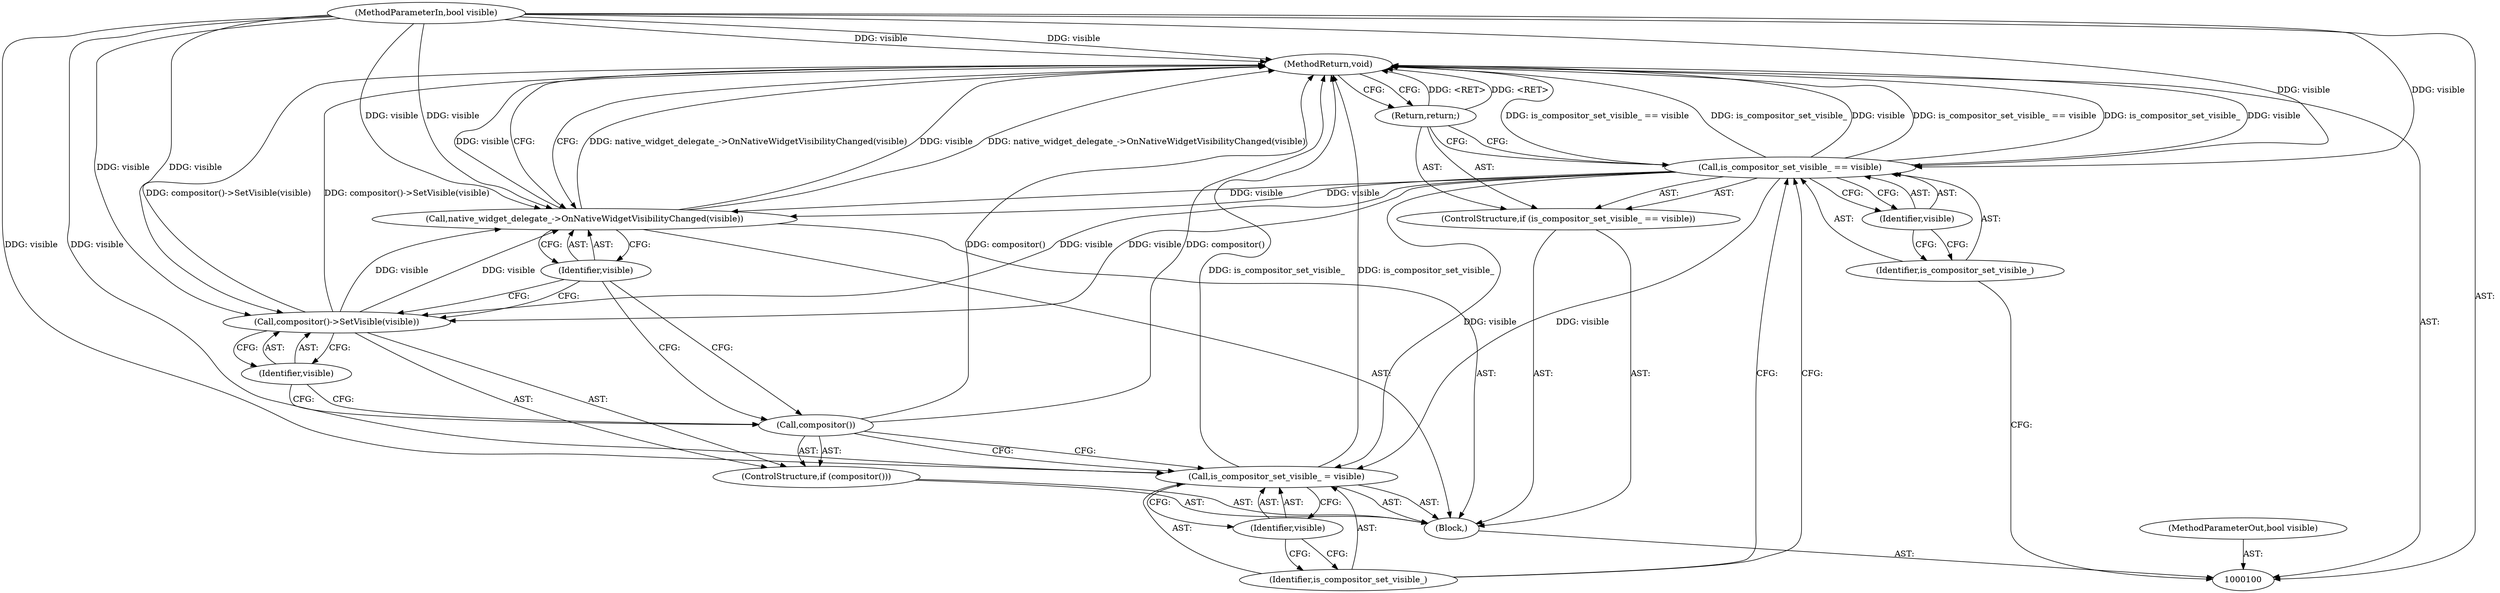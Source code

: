 digraph "0_Chrome_0d68cbd77addd38909101f76847deea56de00524_0" {
"1000117" [label="(MethodReturn,void)"];
"1000101" [label="(MethodParameterIn,bool visible)"];
"1000143" [label="(MethodParameterOut,bool visible)"];
"1000102" [label="(Block,)"];
"1000103" [label="(ControlStructure,if (is_compositor_set_visible_ == visible))"];
"1000106" [label="(Identifier,visible)"];
"1000104" [label="(Call,is_compositor_set_visible_ == visible)"];
"1000105" [label="(Identifier,is_compositor_set_visible_)"];
"1000107" [label="(Return,return;)"];
"1000108" [label="(Call,is_compositor_set_visible_ = visible)"];
"1000109" [label="(Identifier,is_compositor_set_visible_)"];
"1000110" [label="(Identifier,visible)"];
"1000111" [label="(ControlStructure,if (compositor()))"];
"1000112" [label="(Call,compositor())"];
"1000114" [label="(Identifier,visible)"];
"1000113" [label="(Call,compositor()->SetVisible(visible))"];
"1000115" [label="(Call,native_widget_delegate_->OnNativeWidgetVisibilityChanged(visible))"];
"1000116" [label="(Identifier,visible)"];
"1000117" -> "1000100"  [label="AST: "];
"1000117" -> "1000107"  [label="CFG: "];
"1000117" -> "1000115"  [label="CFG: "];
"1000104" -> "1000117"  [label="DDG: is_compositor_set_visible_ == visible"];
"1000104" -> "1000117"  [label="DDG: is_compositor_set_visible_"];
"1000104" -> "1000117"  [label="DDG: visible"];
"1000115" -> "1000117"  [label="DDG: native_widget_delegate_->OnNativeWidgetVisibilityChanged(visible)"];
"1000115" -> "1000117"  [label="DDG: visible"];
"1000112" -> "1000117"  [label="DDG: compositor()"];
"1000113" -> "1000117"  [label="DDG: compositor()->SetVisible(visible)"];
"1000101" -> "1000117"  [label="DDG: visible"];
"1000108" -> "1000117"  [label="DDG: is_compositor_set_visible_"];
"1000107" -> "1000117"  [label="DDG: <RET>"];
"1000101" -> "1000100"  [label="AST: "];
"1000101" -> "1000117"  [label="DDG: visible"];
"1000101" -> "1000104"  [label="DDG: visible"];
"1000101" -> "1000108"  [label="DDG: visible"];
"1000101" -> "1000113"  [label="DDG: visible"];
"1000101" -> "1000115"  [label="DDG: visible"];
"1000143" -> "1000100"  [label="AST: "];
"1000102" -> "1000100"  [label="AST: "];
"1000103" -> "1000102"  [label="AST: "];
"1000108" -> "1000102"  [label="AST: "];
"1000111" -> "1000102"  [label="AST: "];
"1000115" -> "1000102"  [label="AST: "];
"1000103" -> "1000102"  [label="AST: "];
"1000104" -> "1000103"  [label="AST: "];
"1000107" -> "1000103"  [label="AST: "];
"1000106" -> "1000104"  [label="AST: "];
"1000106" -> "1000105"  [label="CFG: "];
"1000104" -> "1000106"  [label="CFG: "];
"1000104" -> "1000103"  [label="AST: "];
"1000104" -> "1000106"  [label="CFG: "];
"1000105" -> "1000104"  [label="AST: "];
"1000106" -> "1000104"  [label="AST: "];
"1000107" -> "1000104"  [label="CFG: "];
"1000109" -> "1000104"  [label="CFG: "];
"1000104" -> "1000117"  [label="DDG: is_compositor_set_visible_ == visible"];
"1000104" -> "1000117"  [label="DDG: is_compositor_set_visible_"];
"1000104" -> "1000117"  [label="DDG: visible"];
"1000101" -> "1000104"  [label="DDG: visible"];
"1000104" -> "1000108"  [label="DDG: visible"];
"1000104" -> "1000113"  [label="DDG: visible"];
"1000104" -> "1000115"  [label="DDG: visible"];
"1000105" -> "1000104"  [label="AST: "];
"1000105" -> "1000100"  [label="CFG: "];
"1000106" -> "1000105"  [label="CFG: "];
"1000107" -> "1000103"  [label="AST: "];
"1000107" -> "1000104"  [label="CFG: "];
"1000117" -> "1000107"  [label="CFG: "];
"1000107" -> "1000117"  [label="DDG: <RET>"];
"1000108" -> "1000102"  [label="AST: "];
"1000108" -> "1000110"  [label="CFG: "];
"1000109" -> "1000108"  [label="AST: "];
"1000110" -> "1000108"  [label="AST: "];
"1000112" -> "1000108"  [label="CFG: "];
"1000108" -> "1000117"  [label="DDG: is_compositor_set_visible_"];
"1000104" -> "1000108"  [label="DDG: visible"];
"1000101" -> "1000108"  [label="DDG: visible"];
"1000109" -> "1000108"  [label="AST: "];
"1000109" -> "1000104"  [label="CFG: "];
"1000110" -> "1000109"  [label="CFG: "];
"1000110" -> "1000108"  [label="AST: "];
"1000110" -> "1000109"  [label="CFG: "];
"1000108" -> "1000110"  [label="CFG: "];
"1000111" -> "1000102"  [label="AST: "];
"1000112" -> "1000111"  [label="AST: "];
"1000113" -> "1000111"  [label="AST: "];
"1000112" -> "1000111"  [label="AST: "];
"1000112" -> "1000108"  [label="CFG: "];
"1000114" -> "1000112"  [label="CFG: "];
"1000116" -> "1000112"  [label="CFG: "];
"1000112" -> "1000117"  [label="DDG: compositor()"];
"1000114" -> "1000113"  [label="AST: "];
"1000114" -> "1000112"  [label="CFG: "];
"1000113" -> "1000114"  [label="CFG: "];
"1000113" -> "1000111"  [label="AST: "];
"1000113" -> "1000114"  [label="CFG: "];
"1000114" -> "1000113"  [label="AST: "];
"1000116" -> "1000113"  [label="CFG: "];
"1000113" -> "1000117"  [label="DDG: compositor()->SetVisible(visible)"];
"1000101" -> "1000113"  [label="DDG: visible"];
"1000104" -> "1000113"  [label="DDG: visible"];
"1000113" -> "1000115"  [label="DDG: visible"];
"1000115" -> "1000102"  [label="AST: "];
"1000115" -> "1000116"  [label="CFG: "];
"1000116" -> "1000115"  [label="AST: "];
"1000117" -> "1000115"  [label="CFG: "];
"1000115" -> "1000117"  [label="DDG: native_widget_delegate_->OnNativeWidgetVisibilityChanged(visible)"];
"1000115" -> "1000117"  [label="DDG: visible"];
"1000113" -> "1000115"  [label="DDG: visible"];
"1000101" -> "1000115"  [label="DDG: visible"];
"1000104" -> "1000115"  [label="DDG: visible"];
"1000116" -> "1000115"  [label="AST: "];
"1000116" -> "1000113"  [label="CFG: "];
"1000116" -> "1000112"  [label="CFG: "];
"1000115" -> "1000116"  [label="CFG: "];
}
